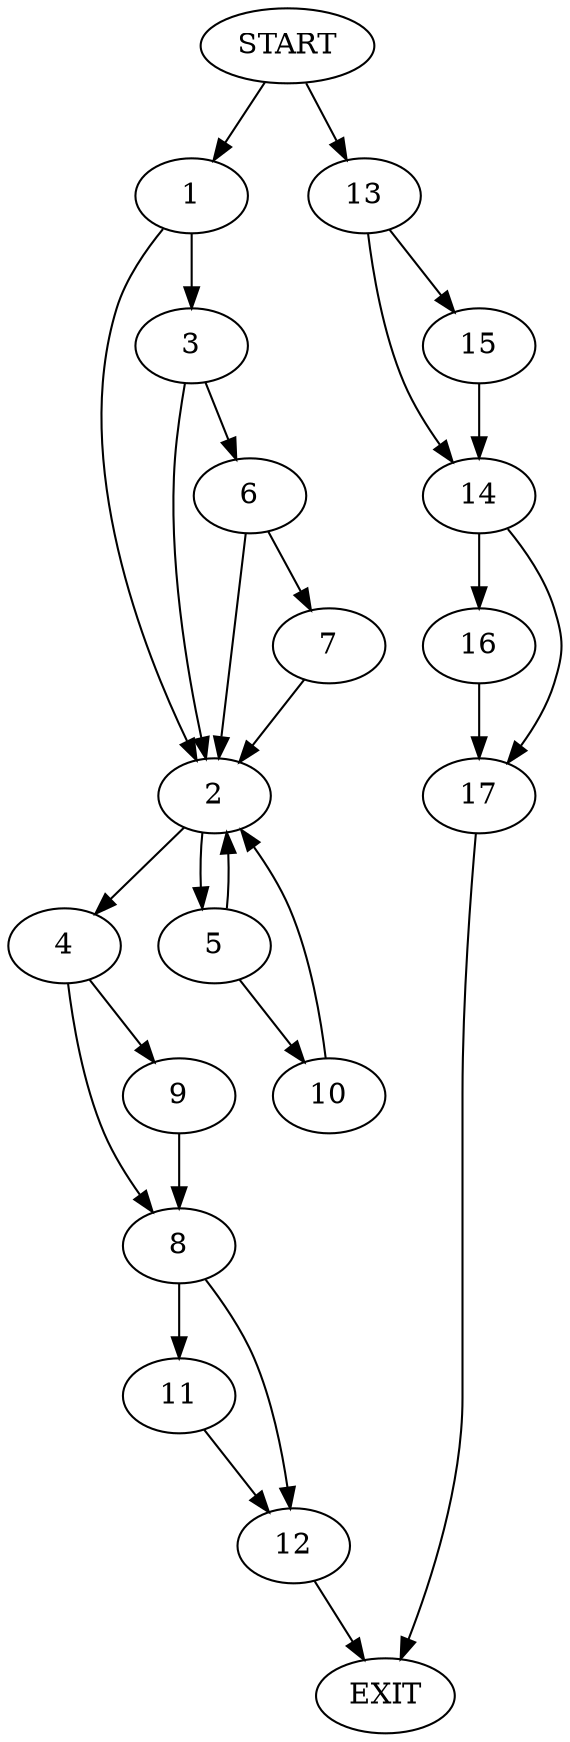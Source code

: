 digraph {
0 [label="START"]
18 [label="EXIT"]
0 -> 1
1 -> 2
1 -> 3
2 -> 4
2 -> 5
3 -> 6
3 -> 2
6 -> 2
6 -> 7
7 -> 2
4 -> 8
4 -> 9
5 -> 10
5 -> 2
10 -> 2
9 -> 8
8 -> 11
8 -> 12
11 -> 12
12 -> 18
0 -> 13
13 -> 14
13 -> 15
14 -> 16
14 -> 17
15 -> 14
16 -> 17
17 -> 18
}
